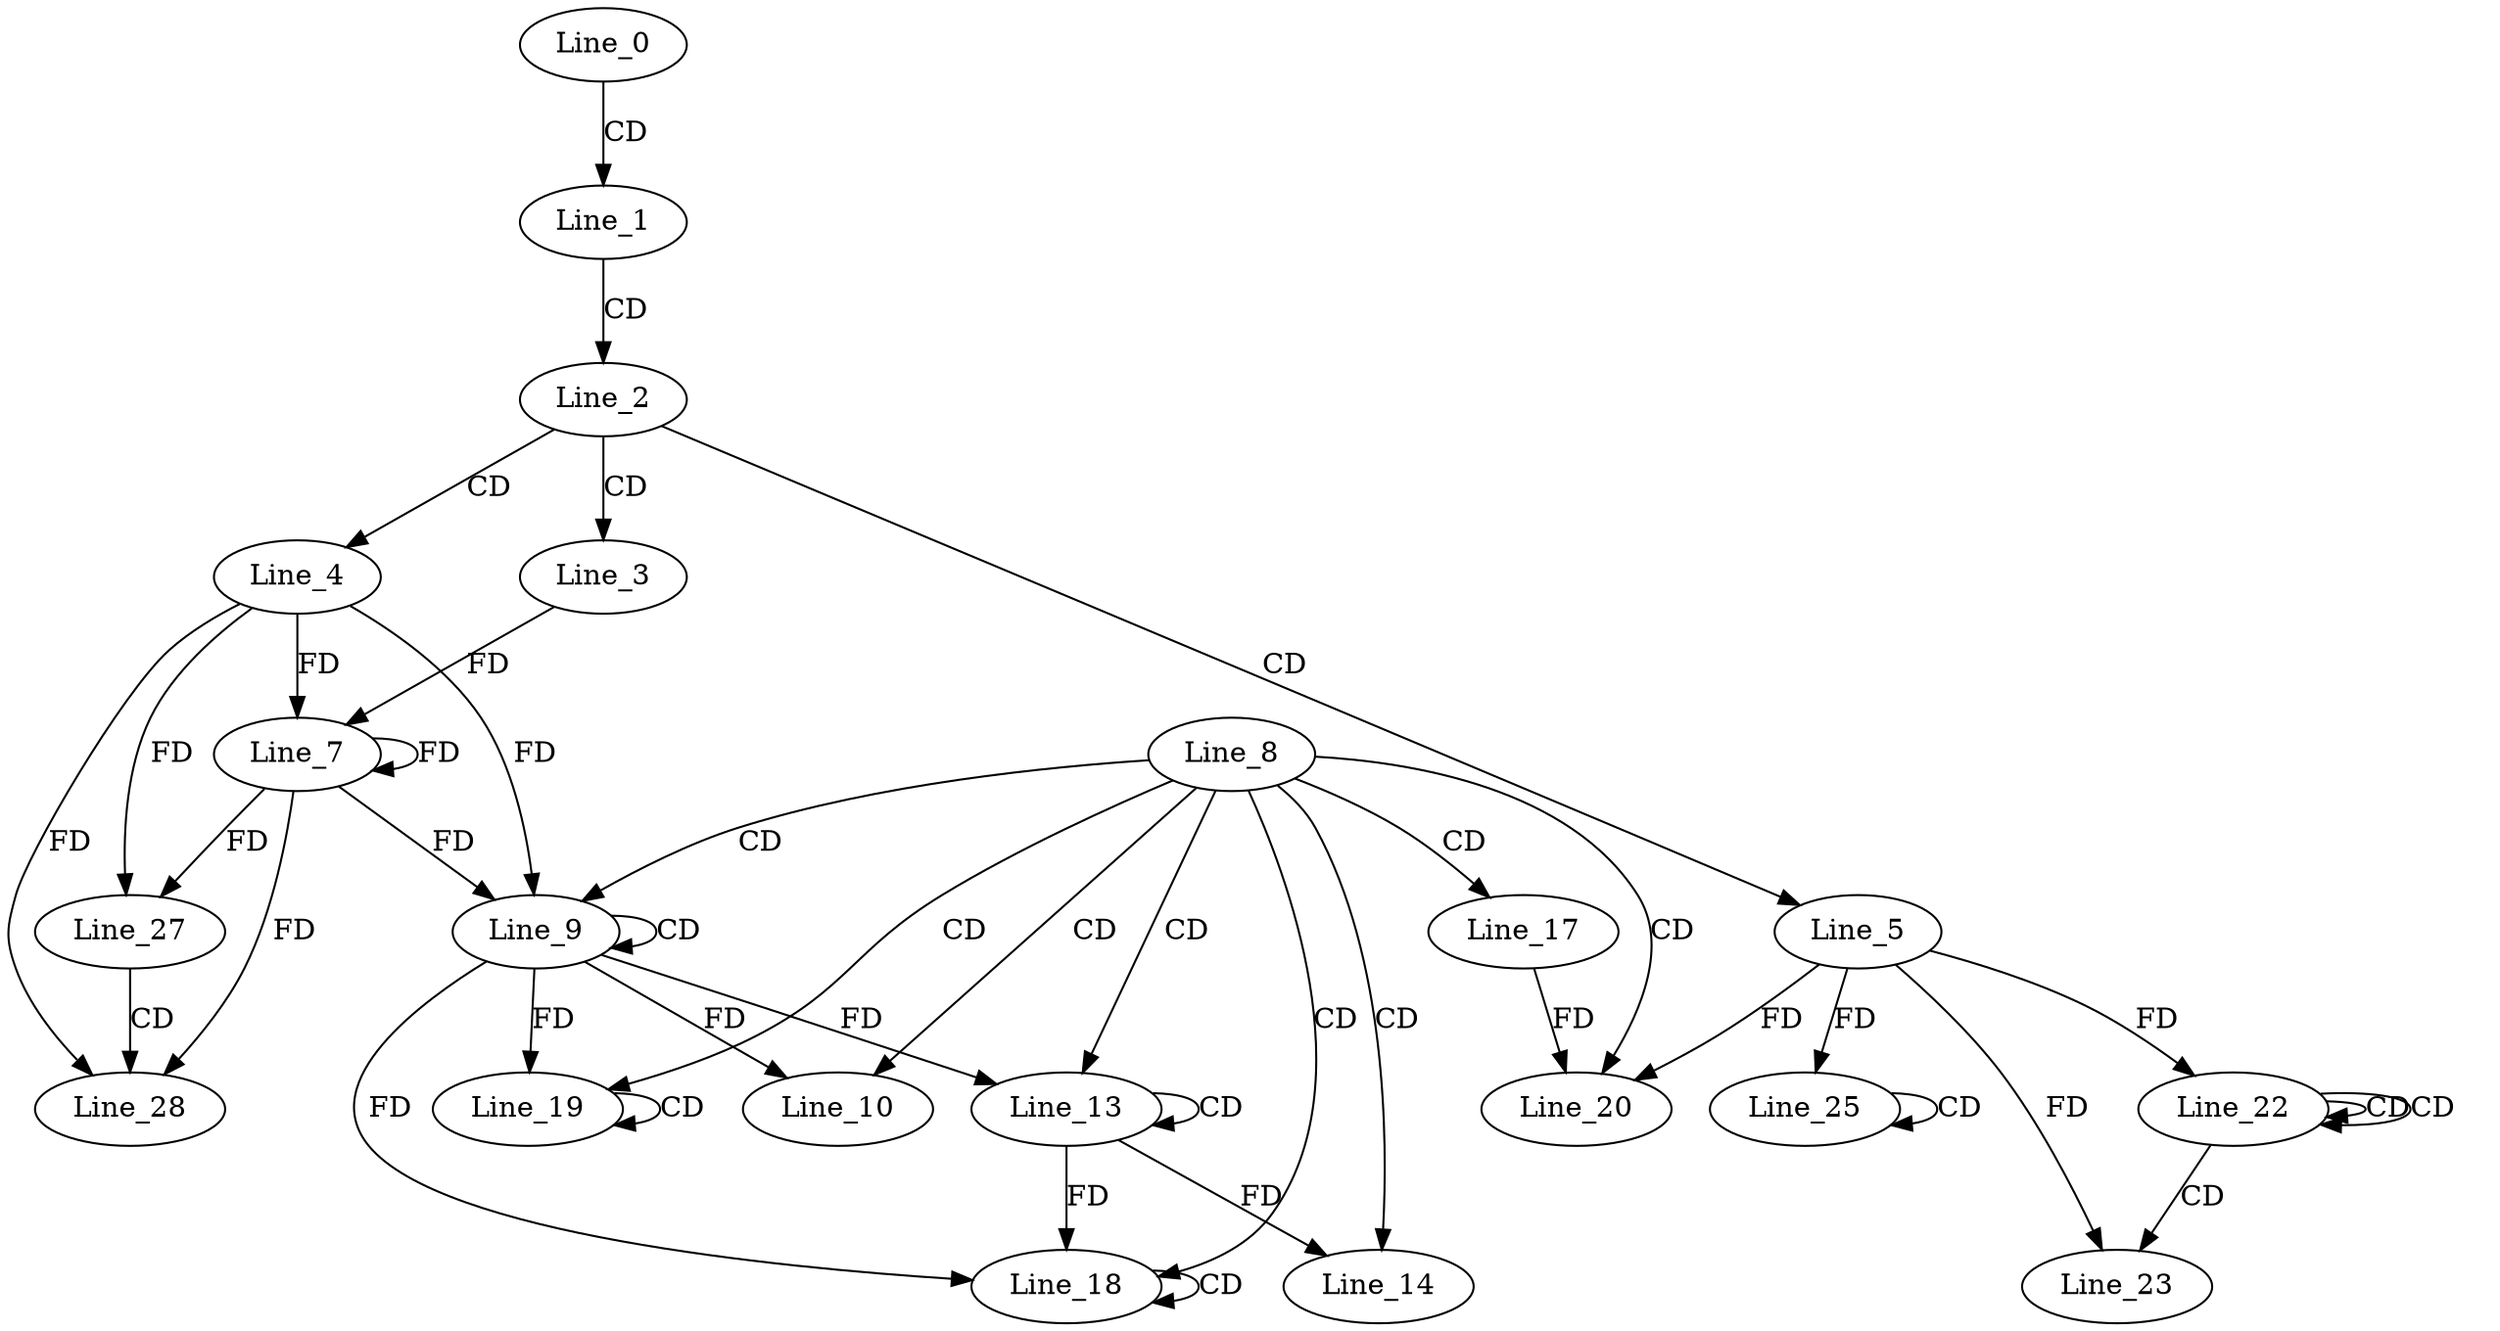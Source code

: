 digraph G {
  Line_0;
  Line_1;
  Line_2;
  Line_3;
  Line_4;
  Line_5;
  Line_7;
  Line_7;
  Line_8;
  Line_9;
  Line_9;
  Line_10;
  Line_13;
  Line_13;
  Line_14;
  Line_17;
  Line_18;
  Line_18;
  Line_19;
  Line_19;
  Line_20;
  Line_22;
  Line_22;
  Line_22;
  Line_23;
  Line_25;
  Line_25;
  Line_27;
  Line_28;
  Line_0 -> Line_1 [ label="CD" ];
  Line_1 -> Line_2 [ label="CD" ];
  Line_2 -> Line_3 [ label="CD" ];
  Line_2 -> Line_4 [ label="CD" ];
  Line_2 -> Line_5 [ label="CD" ];
  Line_4 -> Line_7 [ label="FD" ];
  Line_7 -> Line_7 [ label="FD" ];
  Line_3 -> Line_7 [ label="FD" ];
  Line_8 -> Line_9 [ label="CD" ];
  Line_9 -> Line_9 [ label="CD" ];
  Line_4 -> Line_9 [ label="FD" ];
  Line_7 -> Line_9 [ label="FD" ];
  Line_8 -> Line_10 [ label="CD" ];
  Line_9 -> Line_10 [ label="FD" ];
  Line_8 -> Line_13 [ label="CD" ];
  Line_13 -> Line_13 [ label="CD" ];
  Line_9 -> Line_13 [ label="FD" ];
  Line_8 -> Line_14 [ label="CD" ];
  Line_13 -> Line_14 [ label="FD" ];
  Line_8 -> Line_17 [ label="CD" ];
  Line_8 -> Line_18 [ label="CD" ];
  Line_18 -> Line_18 [ label="CD" ];
  Line_9 -> Line_18 [ label="FD" ];
  Line_13 -> Line_18 [ label="FD" ];
  Line_8 -> Line_19 [ label="CD" ];
  Line_19 -> Line_19 [ label="CD" ];
  Line_9 -> Line_19 [ label="FD" ];
  Line_8 -> Line_20 [ label="CD" ];
  Line_5 -> Line_20 [ label="FD" ];
  Line_17 -> Line_20 [ label="FD" ];
  Line_22 -> Line_22 [ label="CD" ];
  Line_22 -> Line_22 [ label="CD" ];
  Line_5 -> Line_22 [ label="FD" ];
  Line_22 -> Line_23 [ label="CD" ];
  Line_5 -> Line_23 [ label="FD" ];
  Line_25 -> Line_25 [ label="CD" ];
  Line_5 -> Line_25 [ label="FD" ];
  Line_4 -> Line_27 [ label="FD" ];
  Line_7 -> Line_27 [ label="FD" ];
  Line_27 -> Line_28 [ label="CD" ];
  Line_4 -> Line_28 [ label="FD" ];
  Line_7 -> Line_28 [ label="FD" ];
}
